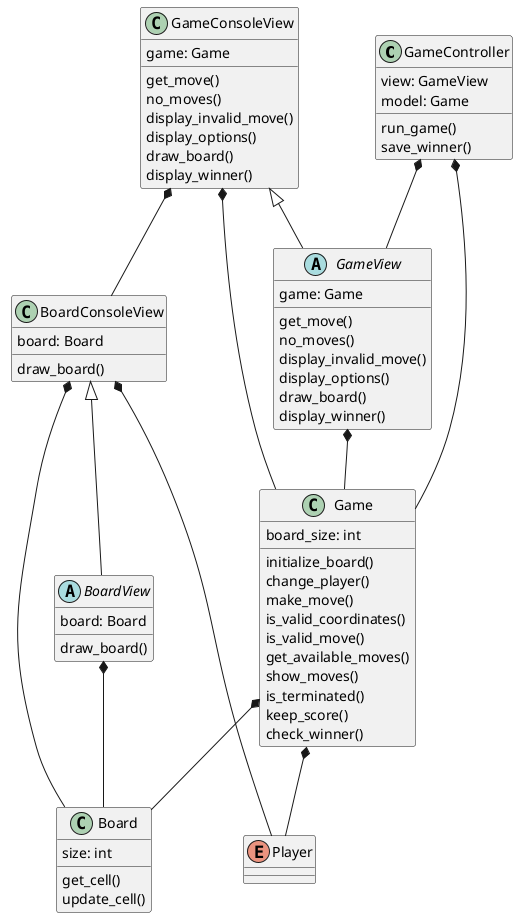 @startuml
class GameController{
    view: GameView
    model: Game
    run_game()
    save_winner()
}
class Board{
    size: int
    get_cell()
    update_cell()
}
class Game{
    board_size: int
    initialize_board()
    change_player()
    make_move()
    is_valid_coordinates()
    is_valid_move()
    get_available_moves()
    show_moves()
    is_terminated()
    keep_score()
    check_winner()
}
enum Player{
}

class BoardConsoleView{
    board: Board
    draw_board()
}

abstract class BoardView{
    board: Board
    draw_board()
}

class GameConsoleView{
    game: Game
    get_move()
    no_moves()
    display_invalid_move()
    display_options()
    draw_board()
    display_winner()
}

abstract class GameView{
    game: Game
    get_move()
    no_moves()
    display_invalid_move()
    display_options()
    draw_board()
    display_winner()
}
Game *-- Player
Game *-- Board
BoardView *-- Board 
GameView *-- Game
BoardConsoleView *-- Board
BoardConsoleView *-- Player
BoardConsoleView <|--BoardView
GameConsoleView *-- BoardConsoleView
GameConsoleView *-- Game
GameConsoleView <|-- GameView

GameController *-- Game
GameController *-- GameView

@enduml

